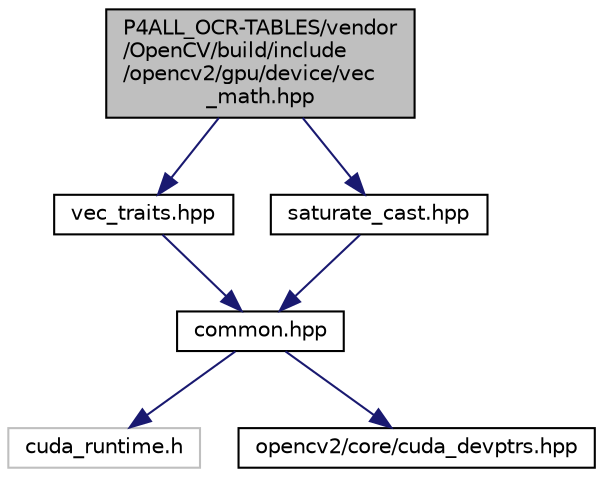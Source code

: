 digraph "P4ALL_OCR-TABLES/vendor/OpenCV/build/include/opencv2/gpu/device/vec_math.hpp"
{
 // LATEX_PDF_SIZE
  edge [fontname="Helvetica",fontsize="10",labelfontname="Helvetica",labelfontsize="10"];
  node [fontname="Helvetica",fontsize="10",shape=record];
  Node1 [label="P4ALL_OCR-TABLES/vendor\l/OpenCV/build/include\l/opencv2/gpu/device/vec\l_math.hpp",height=0.2,width=0.4,color="black", fillcolor="grey75", style="filled", fontcolor="black",tooltip=" "];
  Node1 -> Node2 [color="midnightblue",fontsize="10",style="solid",fontname="Helvetica"];
  Node2 [label="vec_traits.hpp",height=0.2,width=0.4,color="black", fillcolor="white", style="filled",URL="$vec__traits_8hpp.html",tooltip=" "];
  Node2 -> Node3 [color="midnightblue",fontsize="10",style="solid",fontname="Helvetica"];
  Node3 [label="common.hpp",height=0.2,width=0.4,color="black", fillcolor="white", style="filled",URL="$common_8hpp.html",tooltip=" "];
  Node3 -> Node4 [color="midnightblue",fontsize="10",style="solid",fontname="Helvetica"];
  Node4 [label="cuda_runtime.h",height=0.2,width=0.4,color="grey75", fillcolor="white", style="filled",tooltip=" "];
  Node3 -> Node5 [color="midnightblue",fontsize="10",style="solid",fontname="Helvetica"];
  Node5 [label="opencv2/core/cuda_devptrs.hpp",height=0.2,width=0.4,color="black", fillcolor="white", style="filled",URL="$cuda__devptrs_8hpp.html",tooltip=" "];
  Node1 -> Node6 [color="midnightblue",fontsize="10",style="solid",fontname="Helvetica"];
  Node6 [label="saturate_cast.hpp",height=0.2,width=0.4,color="black", fillcolor="white", style="filled",URL="$saturate__cast_8hpp.html",tooltip=" "];
  Node6 -> Node3 [color="midnightblue",fontsize="10",style="solid",fontname="Helvetica"];
}
